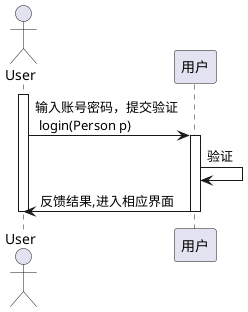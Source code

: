 @startuml
actor User
participant 用户 as Person
activate User
User -> Person :输入账号密码，提交验证\n login(Person p)
activate Person
Person -> Person :验证
Person -> User :反馈结果,进入相应界面
deactivate Person
deactivate User
@enduml